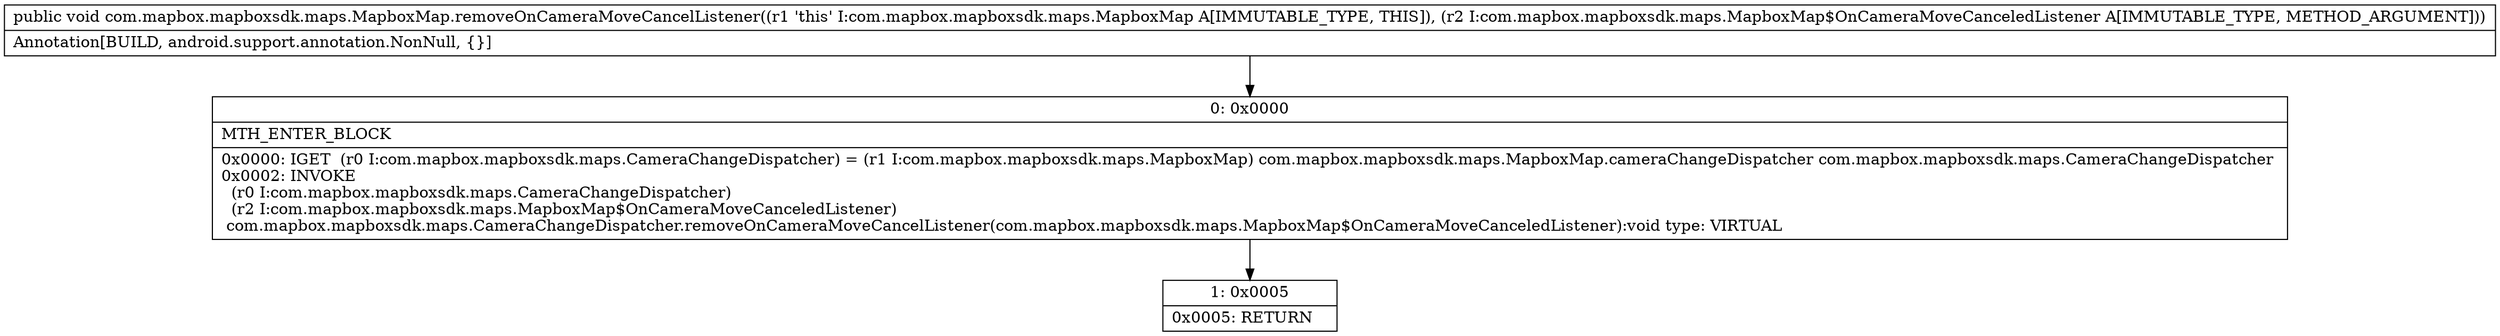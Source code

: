 digraph "CFG forcom.mapbox.mapboxsdk.maps.MapboxMap.removeOnCameraMoveCancelListener(Lcom\/mapbox\/mapboxsdk\/maps\/MapboxMap$OnCameraMoveCanceledListener;)V" {
Node_0 [shape=record,label="{0\:\ 0x0000|MTH_ENTER_BLOCK\l|0x0000: IGET  (r0 I:com.mapbox.mapboxsdk.maps.CameraChangeDispatcher) = (r1 I:com.mapbox.mapboxsdk.maps.MapboxMap) com.mapbox.mapboxsdk.maps.MapboxMap.cameraChangeDispatcher com.mapbox.mapboxsdk.maps.CameraChangeDispatcher \l0x0002: INVOKE  \l  (r0 I:com.mapbox.mapboxsdk.maps.CameraChangeDispatcher)\l  (r2 I:com.mapbox.mapboxsdk.maps.MapboxMap$OnCameraMoveCanceledListener)\l com.mapbox.mapboxsdk.maps.CameraChangeDispatcher.removeOnCameraMoveCancelListener(com.mapbox.mapboxsdk.maps.MapboxMap$OnCameraMoveCanceledListener):void type: VIRTUAL \l}"];
Node_1 [shape=record,label="{1\:\ 0x0005|0x0005: RETURN   \l}"];
MethodNode[shape=record,label="{public void com.mapbox.mapboxsdk.maps.MapboxMap.removeOnCameraMoveCancelListener((r1 'this' I:com.mapbox.mapboxsdk.maps.MapboxMap A[IMMUTABLE_TYPE, THIS]), (r2 I:com.mapbox.mapboxsdk.maps.MapboxMap$OnCameraMoveCanceledListener A[IMMUTABLE_TYPE, METHOD_ARGUMENT]))  | Annotation[BUILD, android.support.annotation.NonNull, \{\}]\l}"];
MethodNode -> Node_0;
Node_0 -> Node_1;
}

